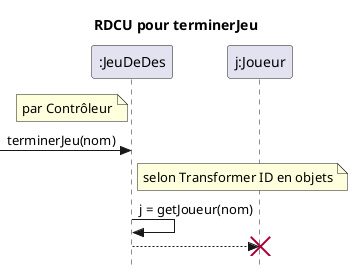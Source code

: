 @startuml
skinparam style strictuml
title RDCU pour terminerJeu
participant ":JeuDeDes" as c
participant "j:Joueur" as j
note left of c : par Contrôleur 
->c : terminerJeu(nom)
note right of c : selon Transformer ID en objets 
c->c : j = getJoueur(nom)
c-->j
destroy j
@enduml